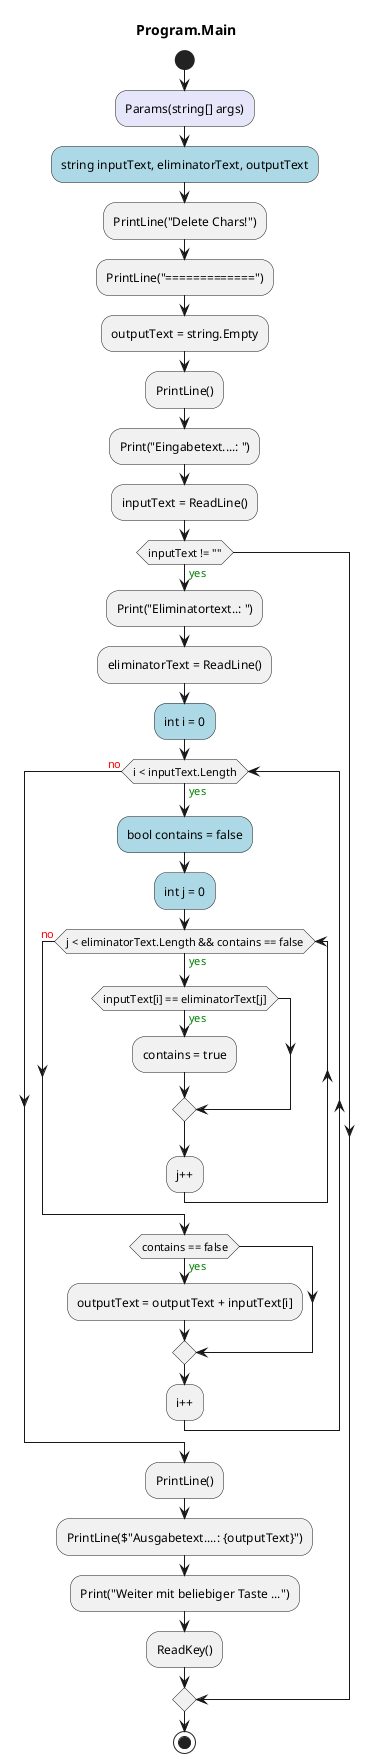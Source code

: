 @startuml Program.Main
title Program.Main
start
#Lavender:Params(string[] args);
#LightBlue:string inputText, eliminatorText, outputText;
:PrintLine("Delete Chars!");
:PrintLine("=============");
:outputText = string.Empty;
:PrintLine();
:Print("Eingabetext....: ");
:inputText = ReadLine();
if (inputText != "") then (<color:green>yes)
    :Print("Eliminatortext..: ");
    :eliminatorText = ReadLine();
    #LightBlue:int i = 0;
    while (i < inputText.Length) is (<color:green>yes)
        #LightBlue:bool contains = false;
        #LightBlue:int j = 0;
        while (j < eliminatorText.Length && contains == false) is (<color:green>yes)
            if (inputText[i] == eliminatorText[j]) then (<color:green>yes)
                :contains = true;
            endif
        :j++;
        endwhile (<color:red>no)
        if (contains == false) then (<color:green>yes)
            :outputText = outputText + inputText[i];
        endif
    :i++;
    endwhile (<color:red>no)
    :PrintLine();
    :PrintLine($"Ausgabetext....: {outputText}");
    :Print("Weiter mit beliebiger Taste ...");
    :ReadKey();
endif
stop
@enduml
